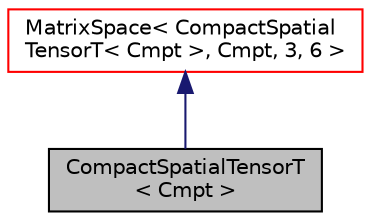 digraph "CompactSpatialTensorT&lt; Cmpt &gt;"
{
  bgcolor="transparent";
  edge [fontname="Helvetica",fontsize="10",labelfontname="Helvetica",labelfontsize="10"];
  node [fontname="Helvetica",fontsize="10",shape=record];
  Node0 [label="CompactSpatialTensorT\l\< Cmpt \>",height=0.2,width=0.4,color="black", fillcolor="grey75", style="filled", fontcolor="black"];
  Node1 -> Node0 [dir="back",color="midnightblue",fontsize="10",style="solid",fontname="Helvetica"];
  Node1 [label="MatrixSpace\< CompactSpatial\lTensorT\< Cmpt \>, Cmpt, 3, 6 \>",height=0.2,width=0.4,color="red",URL="$a28917.html"];
}
